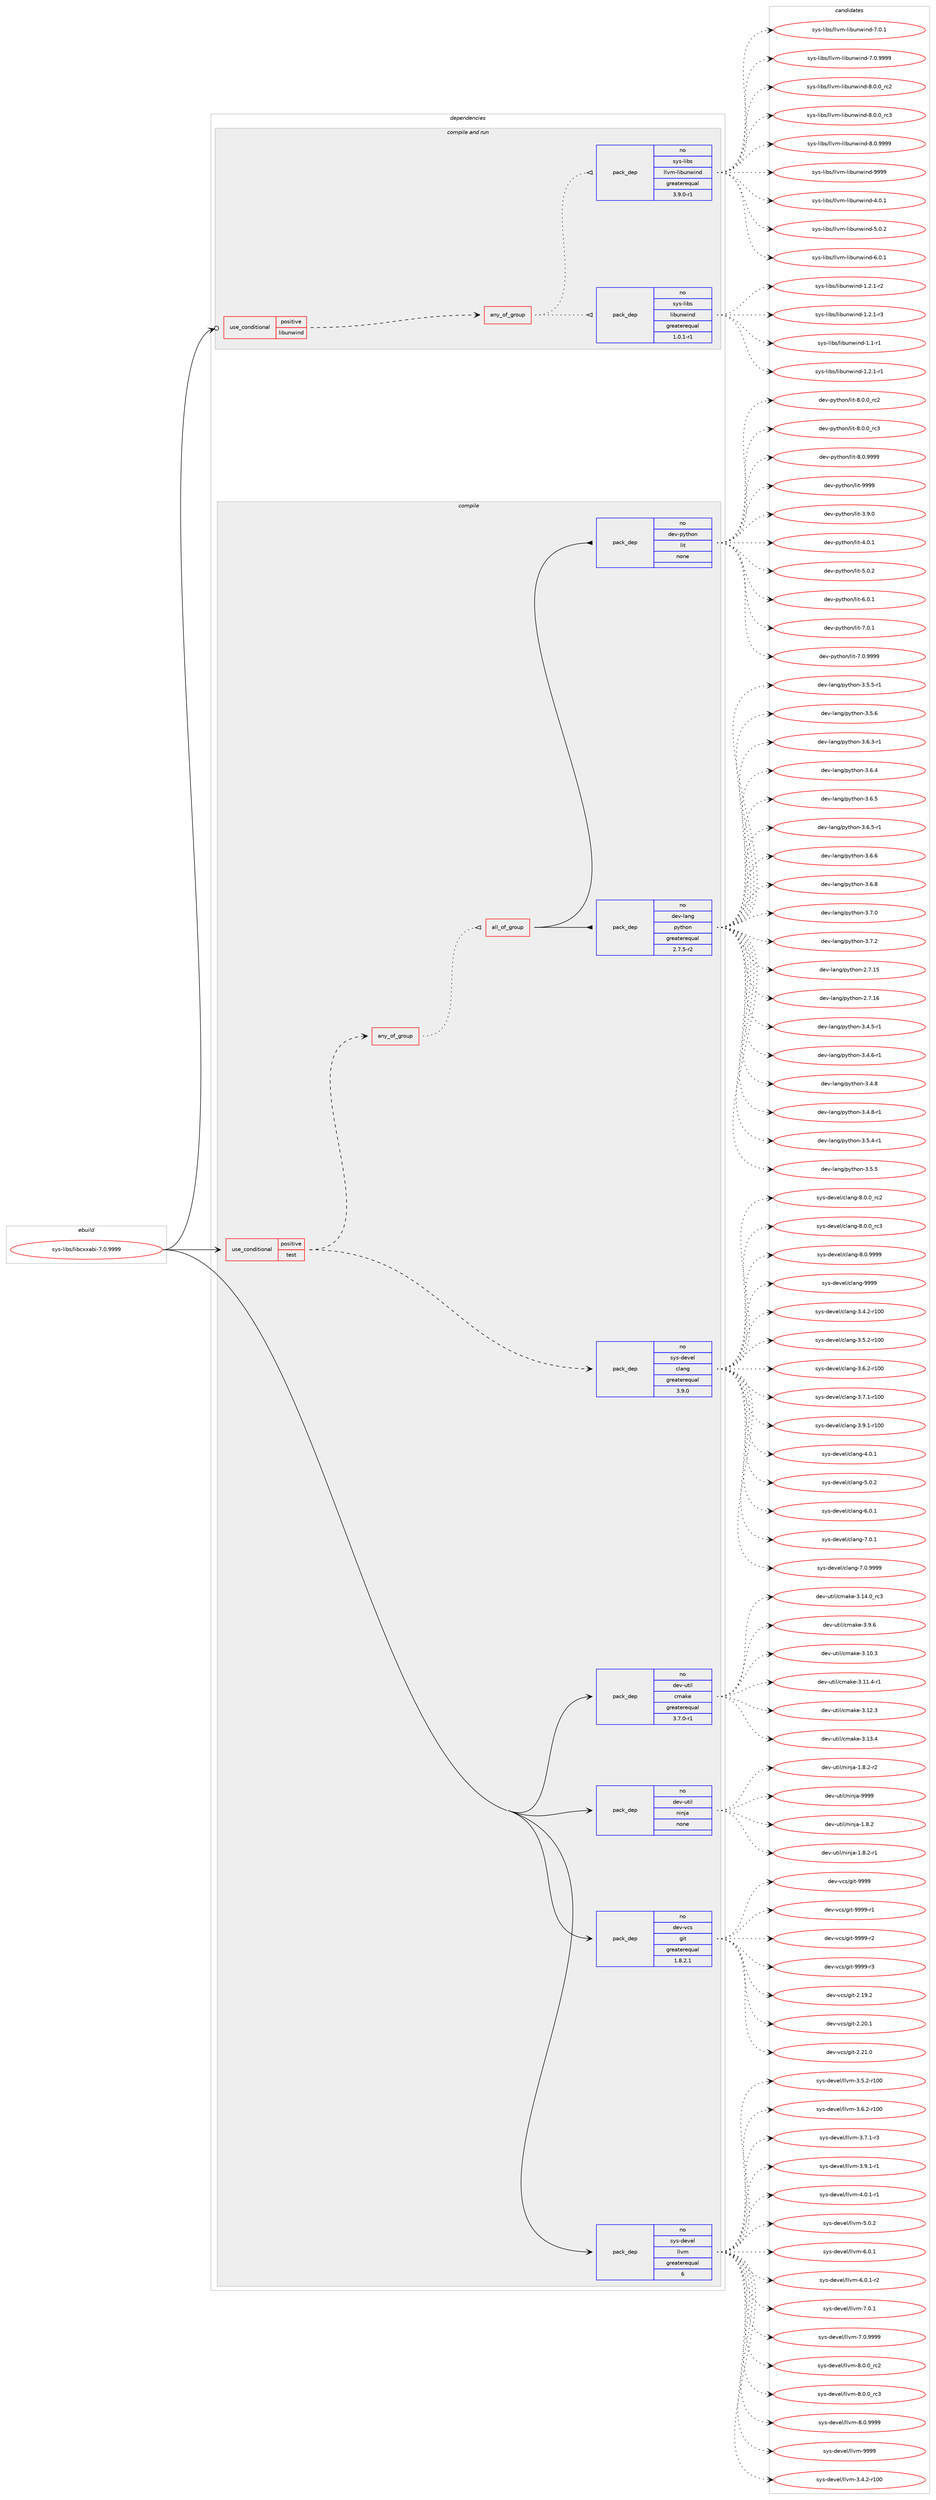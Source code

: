digraph prolog {

# *************
# Graph options
# *************

newrank=true;
concentrate=true;
compound=true;
graph [rankdir=LR,fontname=Helvetica,fontsize=10,ranksep=1.5];#, ranksep=2.5, nodesep=0.2];
edge  [arrowhead=vee];
node  [fontname=Helvetica,fontsize=10];

# **********
# The ebuild
# **********

subgraph cluster_leftcol {
color=gray;
rank=same;
label=<<i>ebuild</i>>;
id [label="sys-libs/libcxxabi-7.0.9999", color=red, width=4, href="../sys-libs/libcxxabi-7.0.9999.svg"];
}

# ****************
# The dependencies
# ****************

subgraph cluster_midcol {
color=gray;
label=<<i>dependencies</i>>;
subgraph cluster_compile {
fillcolor="#eeeeee";
style=filled;
label=<<i>compile</i>>;
subgraph cond461928 {
dependency1738194 [label=<<TABLE BORDER="0" CELLBORDER="1" CELLSPACING="0" CELLPADDING="4"><TR><TD ROWSPAN="3" CELLPADDING="10">use_conditional</TD></TR><TR><TD>positive</TD></TR><TR><TD>test</TD></TR></TABLE>>, shape=none, color=red];
subgraph pack1247615 {
dependency1738195 [label=<<TABLE BORDER="0" CELLBORDER="1" CELLSPACING="0" CELLPADDING="4" WIDTH="220"><TR><TD ROWSPAN="6" CELLPADDING="30">pack_dep</TD></TR><TR><TD WIDTH="110">no</TD></TR><TR><TD>sys-devel</TD></TR><TR><TD>clang</TD></TR><TR><TD>greaterequal</TD></TR><TR><TD>3.9.0</TD></TR></TABLE>>, shape=none, color=blue];
}
dependency1738194:e -> dependency1738195:w [weight=20,style="dashed",arrowhead="vee"];
subgraph any27701 {
dependency1738196 [label=<<TABLE BORDER="0" CELLBORDER="1" CELLSPACING="0" CELLPADDING="4"><TR><TD CELLPADDING="10">any_of_group</TD></TR></TABLE>>, shape=none, color=red];subgraph all953 {
dependency1738197 [label=<<TABLE BORDER="0" CELLBORDER="1" CELLSPACING="0" CELLPADDING="4"><TR><TD CELLPADDING="10">all_of_group</TD></TR></TABLE>>, shape=none, color=red];subgraph pack1247616 {
dependency1738198 [label=<<TABLE BORDER="0" CELLBORDER="1" CELLSPACING="0" CELLPADDING="4" WIDTH="220"><TR><TD ROWSPAN="6" CELLPADDING="30">pack_dep</TD></TR><TR><TD WIDTH="110">no</TD></TR><TR><TD>dev-lang</TD></TR><TR><TD>python</TD></TR><TR><TD>greaterequal</TD></TR><TR><TD>2.7.5-r2</TD></TR></TABLE>>, shape=none, color=blue];
}
dependency1738197:e -> dependency1738198:w [weight=20,style="solid",arrowhead="inv"];
subgraph pack1247617 {
dependency1738199 [label=<<TABLE BORDER="0" CELLBORDER="1" CELLSPACING="0" CELLPADDING="4" WIDTH="220"><TR><TD ROWSPAN="6" CELLPADDING="30">pack_dep</TD></TR><TR><TD WIDTH="110">no</TD></TR><TR><TD>dev-python</TD></TR><TR><TD>lit</TD></TR><TR><TD>none</TD></TR><TR><TD></TD></TR></TABLE>>, shape=none, color=blue];
}
dependency1738197:e -> dependency1738199:w [weight=20,style="solid",arrowhead="inv"];
}
dependency1738196:e -> dependency1738197:w [weight=20,style="dotted",arrowhead="oinv"];
}
dependency1738194:e -> dependency1738196:w [weight=20,style="dashed",arrowhead="vee"];
}
id:e -> dependency1738194:w [weight=20,style="solid",arrowhead="vee"];
subgraph pack1247618 {
dependency1738200 [label=<<TABLE BORDER="0" CELLBORDER="1" CELLSPACING="0" CELLPADDING="4" WIDTH="220"><TR><TD ROWSPAN="6" CELLPADDING="30">pack_dep</TD></TR><TR><TD WIDTH="110">no</TD></TR><TR><TD>dev-util</TD></TR><TR><TD>cmake</TD></TR><TR><TD>greaterequal</TD></TR><TR><TD>3.7.0-r1</TD></TR></TABLE>>, shape=none, color=blue];
}
id:e -> dependency1738200:w [weight=20,style="solid",arrowhead="vee"];
subgraph pack1247619 {
dependency1738201 [label=<<TABLE BORDER="0" CELLBORDER="1" CELLSPACING="0" CELLPADDING="4" WIDTH="220"><TR><TD ROWSPAN="6" CELLPADDING="30">pack_dep</TD></TR><TR><TD WIDTH="110">no</TD></TR><TR><TD>dev-util</TD></TR><TR><TD>ninja</TD></TR><TR><TD>none</TD></TR><TR><TD></TD></TR></TABLE>>, shape=none, color=blue];
}
id:e -> dependency1738201:w [weight=20,style="solid",arrowhead="vee"];
subgraph pack1247620 {
dependency1738202 [label=<<TABLE BORDER="0" CELLBORDER="1" CELLSPACING="0" CELLPADDING="4" WIDTH="220"><TR><TD ROWSPAN="6" CELLPADDING="30">pack_dep</TD></TR><TR><TD WIDTH="110">no</TD></TR><TR><TD>dev-vcs</TD></TR><TR><TD>git</TD></TR><TR><TD>greaterequal</TD></TR><TR><TD>1.8.2.1</TD></TR></TABLE>>, shape=none, color=blue];
}
id:e -> dependency1738202:w [weight=20,style="solid",arrowhead="vee"];
subgraph pack1247621 {
dependency1738203 [label=<<TABLE BORDER="0" CELLBORDER="1" CELLSPACING="0" CELLPADDING="4" WIDTH="220"><TR><TD ROWSPAN="6" CELLPADDING="30">pack_dep</TD></TR><TR><TD WIDTH="110">no</TD></TR><TR><TD>sys-devel</TD></TR><TR><TD>llvm</TD></TR><TR><TD>greaterequal</TD></TR><TR><TD>6</TD></TR></TABLE>>, shape=none, color=blue];
}
id:e -> dependency1738203:w [weight=20,style="solid",arrowhead="vee"];
}
subgraph cluster_compileandrun {
fillcolor="#eeeeee";
style=filled;
label=<<i>compile and run</i>>;
subgraph cond461929 {
dependency1738204 [label=<<TABLE BORDER="0" CELLBORDER="1" CELLSPACING="0" CELLPADDING="4"><TR><TD ROWSPAN="3" CELLPADDING="10">use_conditional</TD></TR><TR><TD>positive</TD></TR><TR><TD>libunwind</TD></TR></TABLE>>, shape=none, color=red];
subgraph any27702 {
dependency1738205 [label=<<TABLE BORDER="0" CELLBORDER="1" CELLSPACING="0" CELLPADDING="4"><TR><TD CELLPADDING="10">any_of_group</TD></TR></TABLE>>, shape=none, color=red];subgraph pack1247622 {
dependency1738206 [label=<<TABLE BORDER="0" CELLBORDER="1" CELLSPACING="0" CELLPADDING="4" WIDTH="220"><TR><TD ROWSPAN="6" CELLPADDING="30">pack_dep</TD></TR><TR><TD WIDTH="110">no</TD></TR><TR><TD>sys-libs</TD></TR><TR><TD>libunwind</TD></TR><TR><TD>greaterequal</TD></TR><TR><TD>1.0.1-r1</TD></TR></TABLE>>, shape=none, color=blue];
}
dependency1738205:e -> dependency1738206:w [weight=20,style="dotted",arrowhead="oinv"];
subgraph pack1247623 {
dependency1738207 [label=<<TABLE BORDER="0" CELLBORDER="1" CELLSPACING="0" CELLPADDING="4" WIDTH="220"><TR><TD ROWSPAN="6" CELLPADDING="30">pack_dep</TD></TR><TR><TD WIDTH="110">no</TD></TR><TR><TD>sys-libs</TD></TR><TR><TD>llvm-libunwind</TD></TR><TR><TD>greaterequal</TD></TR><TR><TD>3.9.0-r1</TD></TR></TABLE>>, shape=none, color=blue];
}
dependency1738205:e -> dependency1738207:w [weight=20,style="dotted",arrowhead="oinv"];
}
dependency1738204:e -> dependency1738205:w [weight=20,style="dashed",arrowhead="vee"];
}
id:e -> dependency1738204:w [weight=20,style="solid",arrowhead="odotvee"];
}
subgraph cluster_run {
fillcolor="#eeeeee";
style=filled;
label=<<i>run</i>>;
}
}

# **************
# The candidates
# **************

subgraph cluster_choices {
rank=same;
color=gray;
label=<<i>candidates</i>>;

subgraph choice1247615 {
color=black;
nodesep=1;
choice1151211154510010111810110847991089711010345514652465045114494848 [label="sys-devel/clang-3.4.2-r100", color=red, width=4,href="../sys-devel/clang-3.4.2-r100.svg"];
choice1151211154510010111810110847991089711010345514653465045114494848 [label="sys-devel/clang-3.5.2-r100", color=red, width=4,href="../sys-devel/clang-3.5.2-r100.svg"];
choice1151211154510010111810110847991089711010345514654465045114494848 [label="sys-devel/clang-3.6.2-r100", color=red, width=4,href="../sys-devel/clang-3.6.2-r100.svg"];
choice1151211154510010111810110847991089711010345514655464945114494848 [label="sys-devel/clang-3.7.1-r100", color=red, width=4,href="../sys-devel/clang-3.7.1-r100.svg"];
choice1151211154510010111810110847991089711010345514657464945114494848 [label="sys-devel/clang-3.9.1-r100", color=red, width=4,href="../sys-devel/clang-3.9.1-r100.svg"];
choice11512111545100101118101108479910897110103455246484649 [label="sys-devel/clang-4.0.1", color=red, width=4,href="../sys-devel/clang-4.0.1.svg"];
choice11512111545100101118101108479910897110103455346484650 [label="sys-devel/clang-5.0.2", color=red, width=4,href="../sys-devel/clang-5.0.2.svg"];
choice11512111545100101118101108479910897110103455446484649 [label="sys-devel/clang-6.0.1", color=red, width=4,href="../sys-devel/clang-6.0.1.svg"];
choice11512111545100101118101108479910897110103455546484649 [label="sys-devel/clang-7.0.1", color=red, width=4,href="../sys-devel/clang-7.0.1.svg"];
choice11512111545100101118101108479910897110103455546484657575757 [label="sys-devel/clang-7.0.9999", color=red, width=4,href="../sys-devel/clang-7.0.9999.svg"];
choice11512111545100101118101108479910897110103455646484648951149950 [label="sys-devel/clang-8.0.0_rc2", color=red, width=4,href="../sys-devel/clang-8.0.0_rc2.svg"];
choice11512111545100101118101108479910897110103455646484648951149951 [label="sys-devel/clang-8.0.0_rc3", color=red, width=4,href="../sys-devel/clang-8.0.0_rc3.svg"];
choice11512111545100101118101108479910897110103455646484657575757 [label="sys-devel/clang-8.0.9999", color=red, width=4,href="../sys-devel/clang-8.0.9999.svg"];
choice115121115451001011181011084799108971101034557575757 [label="sys-devel/clang-9999", color=red, width=4,href="../sys-devel/clang-9999.svg"];
dependency1738195:e -> choice1151211154510010111810110847991089711010345514652465045114494848:w [style=dotted,weight="100"];
dependency1738195:e -> choice1151211154510010111810110847991089711010345514653465045114494848:w [style=dotted,weight="100"];
dependency1738195:e -> choice1151211154510010111810110847991089711010345514654465045114494848:w [style=dotted,weight="100"];
dependency1738195:e -> choice1151211154510010111810110847991089711010345514655464945114494848:w [style=dotted,weight="100"];
dependency1738195:e -> choice1151211154510010111810110847991089711010345514657464945114494848:w [style=dotted,weight="100"];
dependency1738195:e -> choice11512111545100101118101108479910897110103455246484649:w [style=dotted,weight="100"];
dependency1738195:e -> choice11512111545100101118101108479910897110103455346484650:w [style=dotted,weight="100"];
dependency1738195:e -> choice11512111545100101118101108479910897110103455446484649:w [style=dotted,weight="100"];
dependency1738195:e -> choice11512111545100101118101108479910897110103455546484649:w [style=dotted,weight="100"];
dependency1738195:e -> choice11512111545100101118101108479910897110103455546484657575757:w [style=dotted,weight="100"];
dependency1738195:e -> choice11512111545100101118101108479910897110103455646484648951149950:w [style=dotted,weight="100"];
dependency1738195:e -> choice11512111545100101118101108479910897110103455646484648951149951:w [style=dotted,weight="100"];
dependency1738195:e -> choice11512111545100101118101108479910897110103455646484657575757:w [style=dotted,weight="100"];
dependency1738195:e -> choice115121115451001011181011084799108971101034557575757:w [style=dotted,weight="100"];
}
subgraph choice1247616 {
color=black;
nodesep=1;
choice10010111845108971101034711212111610411111045504655464953 [label="dev-lang/python-2.7.15", color=red, width=4,href="../dev-lang/python-2.7.15.svg"];
choice10010111845108971101034711212111610411111045504655464954 [label="dev-lang/python-2.7.16", color=red, width=4,href="../dev-lang/python-2.7.16.svg"];
choice1001011184510897110103471121211161041111104551465246534511449 [label="dev-lang/python-3.4.5-r1", color=red, width=4,href="../dev-lang/python-3.4.5-r1.svg"];
choice1001011184510897110103471121211161041111104551465246544511449 [label="dev-lang/python-3.4.6-r1", color=red, width=4,href="../dev-lang/python-3.4.6-r1.svg"];
choice100101118451089711010347112121116104111110455146524656 [label="dev-lang/python-3.4.8", color=red, width=4,href="../dev-lang/python-3.4.8.svg"];
choice1001011184510897110103471121211161041111104551465246564511449 [label="dev-lang/python-3.4.8-r1", color=red, width=4,href="../dev-lang/python-3.4.8-r1.svg"];
choice1001011184510897110103471121211161041111104551465346524511449 [label="dev-lang/python-3.5.4-r1", color=red, width=4,href="../dev-lang/python-3.5.4-r1.svg"];
choice100101118451089711010347112121116104111110455146534653 [label="dev-lang/python-3.5.5", color=red, width=4,href="../dev-lang/python-3.5.5.svg"];
choice1001011184510897110103471121211161041111104551465346534511449 [label="dev-lang/python-3.5.5-r1", color=red, width=4,href="../dev-lang/python-3.5.5-r1.svg"];
choice100101118451089711010347112121116104111110455146534654 [label="dev-lang/python-3.5.6", color=red, width=4,href="../dev-lang/python-3.5.6.svg"];
choice1001011184510897110103471121211161041111104551465446514511449 [label="dev-lang/python-3.6.3-r1", color=red, width=4,href="../dev-lang/python-3.6.3-r1.svg"];
choice100101118451089711010347112121116104111110455146544652 [label="dev-lang/python-3.6.4", color=red, width=4,href="../dev-lang/python-3.6.4.svg"];
choice100101118451089711010347112121116104111110455146544653 [label="dev-lang/python-3.6.5", color=red, width=4,href="../dev-lang/python-3.6.5.svg"];
choice1001011184510897110103471121211161041111104551465446534511449 [label="dev-lang/python-3.6.5-r1", color=red, width=4,href="../dev-lang/python-3.6.5-r1.svg"];
choice100101118451089711010347112121116104111110455146544654 [label="dev-lang/python-3.6.6", color=red, width=4,href="../dev-lang/python-3.6.6.svg"];
choice100101118451089711010347112121116104111110455146544656 [label="dev-lang/python-3.6.8", color=red, width=4,href="../dev-lang/python-3.6.8.svg"];
choice100101118451089711010347112121116104111110455146554648 [label="dev-lang/python-3.7.0", color=red, width=4,href="../dev-lang/python-3.7.0.svg"];
choice100101118451089711010347112121116104111110455146554650 [label="dev-lang/python-3.7.2", color=red, width=4,href="../dev-lang/python-3.7.2.svg"];
dependency1738198:e -> choice10010111845108971101034711212111610411111045504655464953:w [style=dotted,weight="100"];
dependency1738198:e -> choice10010111845108971101034711212111610411111045504655464954:w [style=dotted,weight="100"];
dependency1738198:e -> choice1001011184510897110103471121211161041111104551465246534511449:w [style=dotted,weight="100"];
dependency1738198:e -> choice1001011184510897110103471121211161041111104551465246544511449:w [style=dotted,weight="100"];
dependency1738198:e -> choice100101118451089711010347112121116104111110455146524656:w [style=dotted,weight="100"];
dependency1738198:e -> choice1001011184510897110103471121211161041111104551465246564511449:w [style=dotted,weight="100"];
dependency1738198:e -> choice1001011184510897110103471121211161041111104551465346524511449:w [style=dotted,weight="100"];
dependency1738198:e -> choice100101118451089711010347112121116104111110455146534653:w [style=dotted,weight="100"];
dependency1738198:e -> choice1001011184510897110103471121211161041111104551465346534511449:w [style=dotted,weight="100"];
dependency1738198:e -> choice100101118451089711010347112121116104111110455146534654:w [style=dotted,weight="100"];
dependency1738198:e -> choice1001011184510897110103471121211161041111104551465446514511449:w [style=dotted,weight="100"];
dependency1738198:e -> choice100101118451089711010347112121116104111110455146544652:w [style=dotted,weight="100"];
dependency1738198:e -> choice100101118451089711010347112121116104111110455146544653:w [style=dotted,weight="100"];
dependency1738198:e -> choice1001011184510897110103471121211161041111104551465446534511449:w [style=dotted,weight="100"];
dependency1738198:e -> choice100101118451089711010347112121116104111110455146544654:w [style=dotted,weight="100"];
dependency1738198:e -> choice100101118451089711010347112121116104111110455146544656:w [style=dotted,weight="100"];
dependency1738198:e -> choice100101118451089711010347112121116104111110455146554648:w [style=dotted,weight="100"];
dependency1738198:e -> choice100101118451089711010347112121116104111110455146554650:w [style=dotted,weight="100"];
}
subgraph choice1247617 {
color=black;
nodesep=1;
choice1001011184511212111610411111047108105116455146574648 [label="dev-python/lit-3.9.0", color=red, width=4,href="../dev-python/lit-3.9.0.svg"];
choice1001011184511212111610411111047108105116455246484649 [label="dev-python/lit-4.0.1", color=red, width=4,href="../dev-python/lit-4.0.1.svg"];
choice1001011184511212111610411111047108105116455346484650 [label="dev-python/lit-5.0.2", color=red, width=4,href="../dev-python/lit-5.0.2.svg"];
choice1001011184511212111610411111047108105116455446484649 [label="dev-python/lit-6.0.1", color=red, width=4,href="../dev-python/lit-6.0.1.svg"];
choice1001011184511212111610411111047108105116455546484649 [label="dev-python/lit-7.0.1", color=red, width=4,href="../dev-python/lit-7.0.1.svg"];
choice1001011184511212111610411111047108105116455546484657575757 [label="dev-python/lit-7.0.9999", color=red, width=4,href="../dev-python/lit-7.0.9999.svg"];
choice1001011184511212111610411111047108105116455646484648951149950 [label="dev-python/lit-8.0.0_rc2", color=red, width=4,href="../dev-python/lit-8.0.0_rc2.svg"];
choice1001011184511212111610411111047108105116455646484648951149951 [label="dev-python/lit-8.0.0_rc3", color=red, width=4,href="../dev-python/lit-8.0.0_rc3.svg"];
choice1001011184511212111610411111047108105116455646484657575757 [label="dev-python/lit-8.0.9999", color=red, width=4,href="../dev-python/lit-8.0.9999.svg"];
choice10010111845112121116104111110471081051164557575757 [label="dev-python/lit-9999", color=red, width=4,href="../dev-python/lit-9999.svg"];
dependency1738199:e -> choice1001011184511212111610411111047108105116455146574648:w [style=dotted,weight="100"];
dependency1738199:e -> choice1001011184511212111610411111047108105116455246484649:w [style=dotted,weight="100"];
dependency1738199:e -> choice1001011184511212111610411111047108105116455346484650:w [style=dotted,weight="100"];
dependency1738199:e -> choice1001011184511212111610411111047108105116455446484649:w [style=dotted,weight="100"];
dependency1738199:e -> choice1001011184511212111610411111047108105116455546484649:w [style=dotted,weight="100"];
dependency1738199:e -> choice1001011184511212111610411111047108105116455546484657575757:w [style=dotted,weight="100"];
dependency1738199:e -> choice1001011184511212111610411111047108105116455646484648951149950:w [style=dotted,weight="100"];
dependency1738199:e -> choice1001011184511212111610411111047108105116455646484648951149951:w [style=dotted,weight="100"];
dependency1738199:e -> choice1001011184511212111610411111047108105116455646484657575757:w [style=dotted,weight="100"];
dependency1738199:e -> choice10010111845112121116104111110471081051164557575757:w [style=dotted,weight="100"];
}
subgraph choice1247618 {
color=black;
nodesep=1;
choice1001011184511711610510847991099710710145514649484651 [label="dev-util/cmake-3.10.3", color=red, width=4,href="../dev-util/cmake-3.10.3.svg"];
choice10010111845117116105108479910997107101455146494946524511449 [label="dev-util/cmake-3.11.4-r1", color=red, width=4,href="../dev-util/cmake-3.11.4-r1.svg"];
choice1001011184511711610510847991099710710145514649504651 [label="dev-util/cmake-3.12.3", color=red, width=4,href="../dev-util/cmake-3.12.3.svg"];
choice1001011184511711610510847991099710710145514649514652 [label="dev-util/cmake-3.13.4", color=red, width=4,href="../dev-util/cmake-3.13.4.svg"];
choice1001011184511711610510847991099710710145514649524648951149951 [label="dev-util/cmake-3.14.0_rc3", color=red, width=4,href="../dev-util/cmake-3.14.0_rc3.svg"];
choice10010111845117116105108479910997107101455146574654 [label="dev-util/cmake-3.9.6", color=red, width=4,href="../dev-util/cmake-3.9.6.svg"];
dependency1738200:e -> choice1001011184511711610510847991099710710145514649484651:w [style=dotted,weight="100"];
dependency1738200:e -> choice10010111845117116105108479910997107101455146494946524511449:w [style=dotted,weight="100"];
dependency1738200:e -> choice1001011184511711610510847991099710710145514649504651:w [style=dotted,weight="100"];
dependency1738200:e -> choice1001011184511711610510847991099710710145514649514652:w [style=dotted,weight="100"];
dependency1738200:e -> choice1001011184511711610510847991099710710145514649524648951149951:w [style=dotted,weight="100"];
dependency1738200:e -> choice10010111845117116105108479910997107101455146574654:w [style=dotted,weight="100"];
}
subgraph choice1247619 {
color=black;
nodesep=1;
choice100101118451171161051084711010511010697454946564650 [label="dev-util/ninja-1.8.2", color=red, width=4,href="../dev-util/ninja-1.8.2.svg"];
choice1001011184511711610510847110105110106974549465646504511449 [label="dev-util/ninja-1.8.2-r1", color=red, width=4,href="../dev-util/ninja-1.8.2-r1.svg"];
choice1001011184511711610510847110105110106974549465646504511450 [label="dev-util/ninja-1.8.2-r2", color=red, width=4,href="../dev-util/ninja-1.8.2-r2.svg"];
choice1001011184511711610510847110105110106974557575757 [label="dev-util/ninja-9999", color=red, width=4,href="../dev-util/ninja-9999.svg"];
dependency1738201:e -> choice100101118451171161051084711010511010697454946564650:w [style=dotted,weight="100"];
dependency1738201:e -> choice1001011184511711610510847110105110106974549465646504511449:w [style=dotted,weight="100"];
dependency1738201:e -> choice1001011184511711610510847110105110106974549465646504511450:w [style=dotted,weight="100"];
dependency1738201:e -> choice1001011184511711610510847110105110106974557575757:w [style=dotted,weight="100"];
}
subgraph choice1247620 {
color=black;
nodesep=1;
choice10010111845118991154710310511645504649574650 [label="dev-vcs/git-2.19.2", color=red, width=4,href="../dev-vcs/git-2.19.2.svg"];
choice10010111845118991154710310511645504650484649 [label="dev-vcs/git-2.20.1", color=red, width=4,href="../dev-vcs/git-2.20.1.svg"];
choice10010111845118991154710310511645504650494648 [label="dev-vcs/git-2.21.0", color=red, width=4,href="../dev-vcs/git-2.21.0.svg"];
choice1001011184511899115471031051164557575757 [label="dev-vcs/git-9999", color=red, width=4,href="../dev-vcs/git-9999.svg"];
choice10010111845118991154710310511645575757574511449 [label="dev-vcs/git-9999-r1", color=red, width=4,href="../dev-vcs/git-9999-r1.svg"];
choice10010111845118991154710310511645575757574511450 [label="dev-vcs/git-9999-r2", color=red, width=4,href="../dev-vcs/git-9999-r2.svg"];
choice10010111845118991154710310511645575757574511451 [label="dev-vcs/git-9999-r3", color=red, width=4,href="../dev-vcs/git-9999-r3.svg"];
dependency1738202:e -> choice10010111845118991154710310511645504649574650:w [style=dotted,weight="100"];
dependency1738202:e -> choice10010111845118991154710310511645504650484649:w [style=dotted,weight="100"];
dependency1738202:e -> choice10010111845118991154710310511645504650494648:w [style=dotted,weight="100"];
dependency1738202:e -> choice1001011184511899115471031051164557575757:w [style=dotted,weight="100"];
dependency1738202:e -> choice10010111845118991154710310511645575757574511449:w [style=dotted,weight="100"];
dependency1738202:e -> choice10010111845118991154710310511645575757574511450:w [style=dotted,weight="100"];
dependency1738202:e -> choice10010111845118991154710310511645575757574511451:w [style=dotted,weight="100"];
}
subgraph choice1247621 {
color=black;
nodesep=1;
choice115121115451001011181011084710810811810945514652465045114494848 [label="sys-devel/llvm-3.4.2-r100", color=red, width=4,href="../sys-devel/llvm-3.4.2-r100.svg"];
choice115121115451001011181011084710810811810945514653465045114494848 [label="sys-devel/llvm-3.5.2-r100", color=red, width=4,href="../sys-devel/llvm-3.5.2-r100.svg"];
choice115121115451001011181011084710810811810945514654465045114494848 [label="sys-devel/llvm-3.6.2-r100", color=red, width=4,href="../sys-devel/llvm-3.6.2-r100.svg"];
choice11512111545100101118101108471081081181094551465546494511451 [label="sys-devel/llvm-3.7.1-r3", color=red, width=4,href="../sys-devel/llvm-3.7.1-r3.svg"];
choice11512111545100101118101108471081081181094551465746494511449 [label="sys-devel/llvm-3.9.1-r1", color=red, width=4,href="../sys-devel/llvm-3.9.1-r1.svg"];
choice11512111545100101118101108471081081181094552464846494511449 [label="sys-devel/llvm-4.0.1-r1", color=red, width=4,href="../sys-devel/llvm-4.0.1-r1.svg"];
choice1151211154510010111810110847108108118109455346484650 [label="sys-devel/llvm-5.0.2", color=red, width=4,href="../sys-devel/llvm-5.0.2.svg"];
choice1151211154510010111810110847108108118109455446484649 [label="sys-devel/llvm-6.0.1", color=red, width=4,href="../sys-devel/llvm-6.0.1.svg"];
choice11512111545100101118101108471081081181094554464846494511450 [label="sys-devel/llvm-6.0.1-r2", color=red, width=4,href="../sys-devel/llvm-6.0.1-r2.svg"];
choice1151211154510010111810110847108108118109455546484649 [label="sys-devel/llvm-7.0.1", color=red, width=4,href="../sys-devel/llvm-7.0.1.svg"];
choice1151211154510010111810110847108108118109455546484657575757 [label="sys-devel/llvm-7.0.9999", color=red, width=4,href="../sys-devel/llvm-7.0.9999.svg"];
choice1151211154510010111810110847108108118109455646484648951149950 [label="sys-devel/llvm-8.0.0_rc2", color=red, width=4,href="../sys-devel/llvm-8.0.0_rc2.svg"];
choice1151211154510010111810110847108108118109455646484648951149951 [label="sys-devel/llvm-8.0.0_rc3", color=red, width=4,href="../sys-devel/llvm-8.0.0_rc3.svg"];
choice1151211154510010111810110847108108118109455646484657575757 [label="sys-devel/llvm-8.0.9999", color=red, width=4,href="../sys-devel/llvm-8.0.9999.svg"];
choice11512111545100101118101108471081081181094557575757 [label="sys-devel/llvm-9999", color=red, width=4,href="../sys-devel/llvm-9999.svg"];
dependency1738203:e -> choice115121115451001011181011084710810811810945514652465045114494848:w [style=dotted,weight="100"];
dependency1738203:e -> choice115121115451001011181011084710810811810945514653465045114494848:w [style=dotted,weight="100"];
dependency1738203:e -> choice115121115451001011181011084710810811810945514654465045114494848:w [style=dotted,weight="100"];
dependency1738203:e -> choice11512111545100101118101108471081081181094551465546494511451:w [style=dotted,weight="100"];
dependency1738203:e -> choice11512111545100101118101108471081081181094551465746494511449:w [style=dotted,weight="100"];
dependency1738203:e -> choice11512111545100101118101108471081081181094552464846494511449:w [style=dotted,weight="100"];
dependency1738203:e -> choice1151211154510010111810110847108108118109455346484650:w [style=dotted,weight="100"];
dependency1738203:e -> choice1151211154510010111810110847108108118109455446484649:w [style=dotted,weight="100"];
dependency1738203:e -> choice11512111545100101118101108471081081181094554464846494511450:w [style=dotted,weight="100"];
dependency1738203:e -> choice1151211154510010111810110847108108118109455546484649:w [style=dotted,weight="100"];
dependency1738203:e -> choice1151211154510010111810110847108108118109455546484657575757:w [style=dotted,weight="100"];
dependency1738203:e -> choice1151211154510010111810110847108108118109455646484648951149950:w [style=dotted,weight="100"];
dependency1738203:e -> choice1151211154510010111810110847108108118109455646484648951149951:w [style=dotted,weight="100"];
dependency1738203:e -> choice1151211154510010111810110847108108118109455646484657575757:w [style=dotted,weight="100"];
dependency1738203:e -> choice11512111545100101118101108471081081181094557575757:w [style=dotted,weight="100"];
}
subgraph choice1247622 {
color=black;
nodesep=1;
choice11512111545108105981154710810598117110119105110100454946494511449 [label="sys-libs/libunwind-1.1-r1", color=red, width=4,href="../sys-libs/libunwind-1.1-r1.svg"];
choice115121115451081059811547108105981171101191051101004549465046494511449 [label="sys-libs/libunwind-1.2.1-r1", color=red, width=4,href="../sys-libs/libunwind-1.2.1-r1.svg"];
choice115121115451081059811547108105981171101191051101004549465046494511450 [label="sys-libs/libunwind-1.2.1-r2", color=red, width=4,href="../sys-libs/libunwind-1.2.1-r2.svg"];
choice115121115451081059811547108105981171101191051101004549465046494511451 [label="sys-libs/libunwind-1.2.1-r3", color=red, width=4,href="../sys-libs/libunwind-1.2.1-r3.svg"];
dependency1738206:e -> choice11512111545108105981154710810598117110119105110100454946494511449:w [style=dotted,weight="100"];
dependency1738206:e -> choice115121115451081059811547108105981171101191051101004549465046494511449:w [style=dotted,weight="100"];
dependency1738206:e -> choice115121115451081059811547108105981171101191051101004549465046494511450:w [style=dotted,weight="100"];
dependency1738206:e -> choice115121115451081059811547108105981171101191051101004549465046494511451:w [style=dotted,weight="100"];
}
subgraph choice1247623 {
color=black;
nodesep=1;
choice1151211154510810598115471081081181094510810598117110119105110100455246484649 [label="sys-libs/llvm-libunwind-4.0.1", color=red, width=4,href="../sys-libs/llvm-libunwind-4.0.1.svg"];
choice1151211154510810598115471081081181094510810598117110119105110100455346484650 [label="sys-libs/llvm-libunwind-5.0.2", color=red, width=4,href="../sys-libs/llvm-libunwind-5.0.2.svg"];
choice1151211154510810598115471081081181094510810598117110119105110100455446484649 [label="sys-libs/llvm-libunwind-6.0.1", color=red, width=4,href="../sys-libs/llvm-libunwind-6.0.1.svg"];
choice1151211154510810598115471081081181094510810598117110119105110100455546484649 [label="sys-libs/llvm-libunwind-7.0.1", color=red, width=4,href="../sys-libs/llvm-libunwind-7.0.1.svg"];
choice1151211154510810598115471081081181094510810598117110119105110100455546484657575757 [label="sys-libs/llvm-libunwind-7.0.9999", color=red, width=4,href="../sys-libs/llvm-libunwind-7.0.9999.svg"];
choice1151211154510810598115471081081181094510810598117110119105110100455646484648951149950 [label="sys-libs/llvm-libunwind-8.0.0_rc2", color=red, width=4,href="../sys-libs/llvm-libunwind-8.0.0_rc2.svg"];
choice1151211154510810598115471081081181094510810598117110119105110100455646484648951149951 [label="sys-libs/llvm-libunwind-8.0.0_rc3", color=red, width=4,href="../sys-libs/llvm-libunwind-8.0.0_rc3.svg"];
choice1151211154510810598115471081081181094510810598117110119105110100455646484657575757 [label="sys-libs/llvm-libunwind-8.0.9999", color=red, width=4,href="../sys-libs/llvm-libunwind-8.0.9999.svg"];
choice11512111545108105981154710810811810945108105981171101191051101004557575757 [label="sys-libs/llvm-libunwind-9999", color=red, width=4,href="../sys-libs/llvm-libunwind-9999.svg"];
dependency1738207:e -> choice1151211154510810598115471081081181094510810598117110119105110100455246484649:w [style=dotted,weight="100"];
dependency1738207:e -> choice1151211154510810598115471081081181094510810598117110119105110100455346484650:w [style=dotted,weight="100"];
dependency1738207:e -> choice1151211154510810598115471081081181094510810598117110119105110100455446484649:w [style=dotted,weight="100"];
dependency1738207:e -> choice1151211154510810598115471081081181094510810598117110119105110100455546484649:w [style=dotted,weight="100"];
dependency1738207:e -> choice1151211154510810598115471081081181094510810598117110119105110100455546484657575757:w [style=dotted,weight="100"];
dependency1738207:e -> choice1151211154510810598115471081081181094510810598117110119105110100455646484648951149950:w [style=dotted,weight="100"];
dependency1738207:e -> choice1151211154510810598115471081081181094510810598117110119105110100455646484648951149951:w [style=dotted,weight="100"];
dependency1738207:e -> choice1151211154510810598115471081081181094510810598117110119105110100455646484657575757:w [style=dotted,weight="100"];
dependency1738207:e -> choice11512111545108105981154710810811810945108105981171101191051101004557575757:w [style=dotted,weight="100"];
}
}

}
